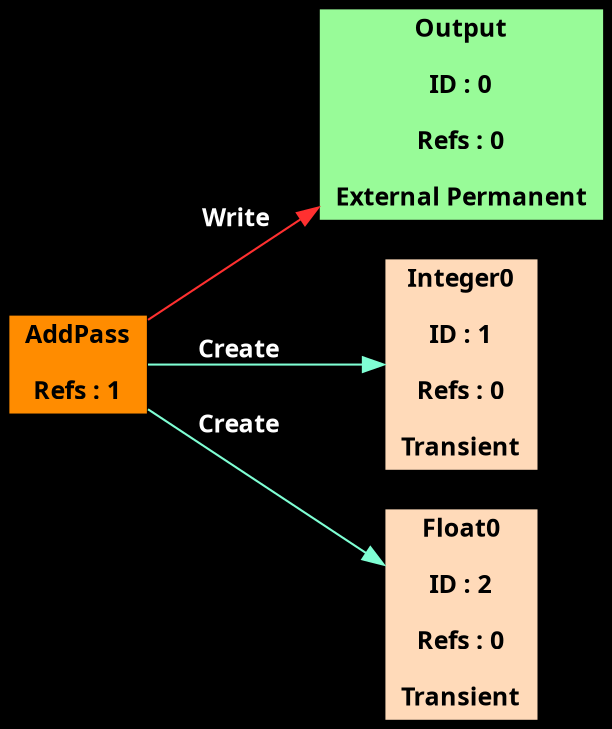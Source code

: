 digraph FrameGraph 
{
rankdir = LR
bgcolor = black
node [shape=rectangle, fontname="nanumgothic bold", fontsize=12, fontcolor=black]
edge [fontname="nanumgothic bold", fontsize=12, fontcolor=white]
"AddPass" [label="AddPass
\nRefs : 1", style=filled, fillcolor=darkorange]

"Output" [label="Output
\nID : 0
\nRefs : 0
\nExternal Permanent", style=filled, fillcolor=palegreen]
"Integer0" [label="Integer0
\nID : 1
\nRefs : 0
\nTransient", style=filled, fillcolor=peachpuff]
"Float0" [label="Float0
\nID : 2
\nRefs : 0
\nTransient", style=filled, fillcolor=peachpuff]
"AddPass" -> { "Integer0" "Float0" } [color=aquamarine, label="  Create"]
"AddPass" -> { "Output" } [color=firebrick1, label=" Write"]

"Output" -> { } [color=beige, label=" Read"]
"Integer0" -> { } [color=beige, label=" Read"]
"Float0" -> { } [color=beige, label=" Read"]
}